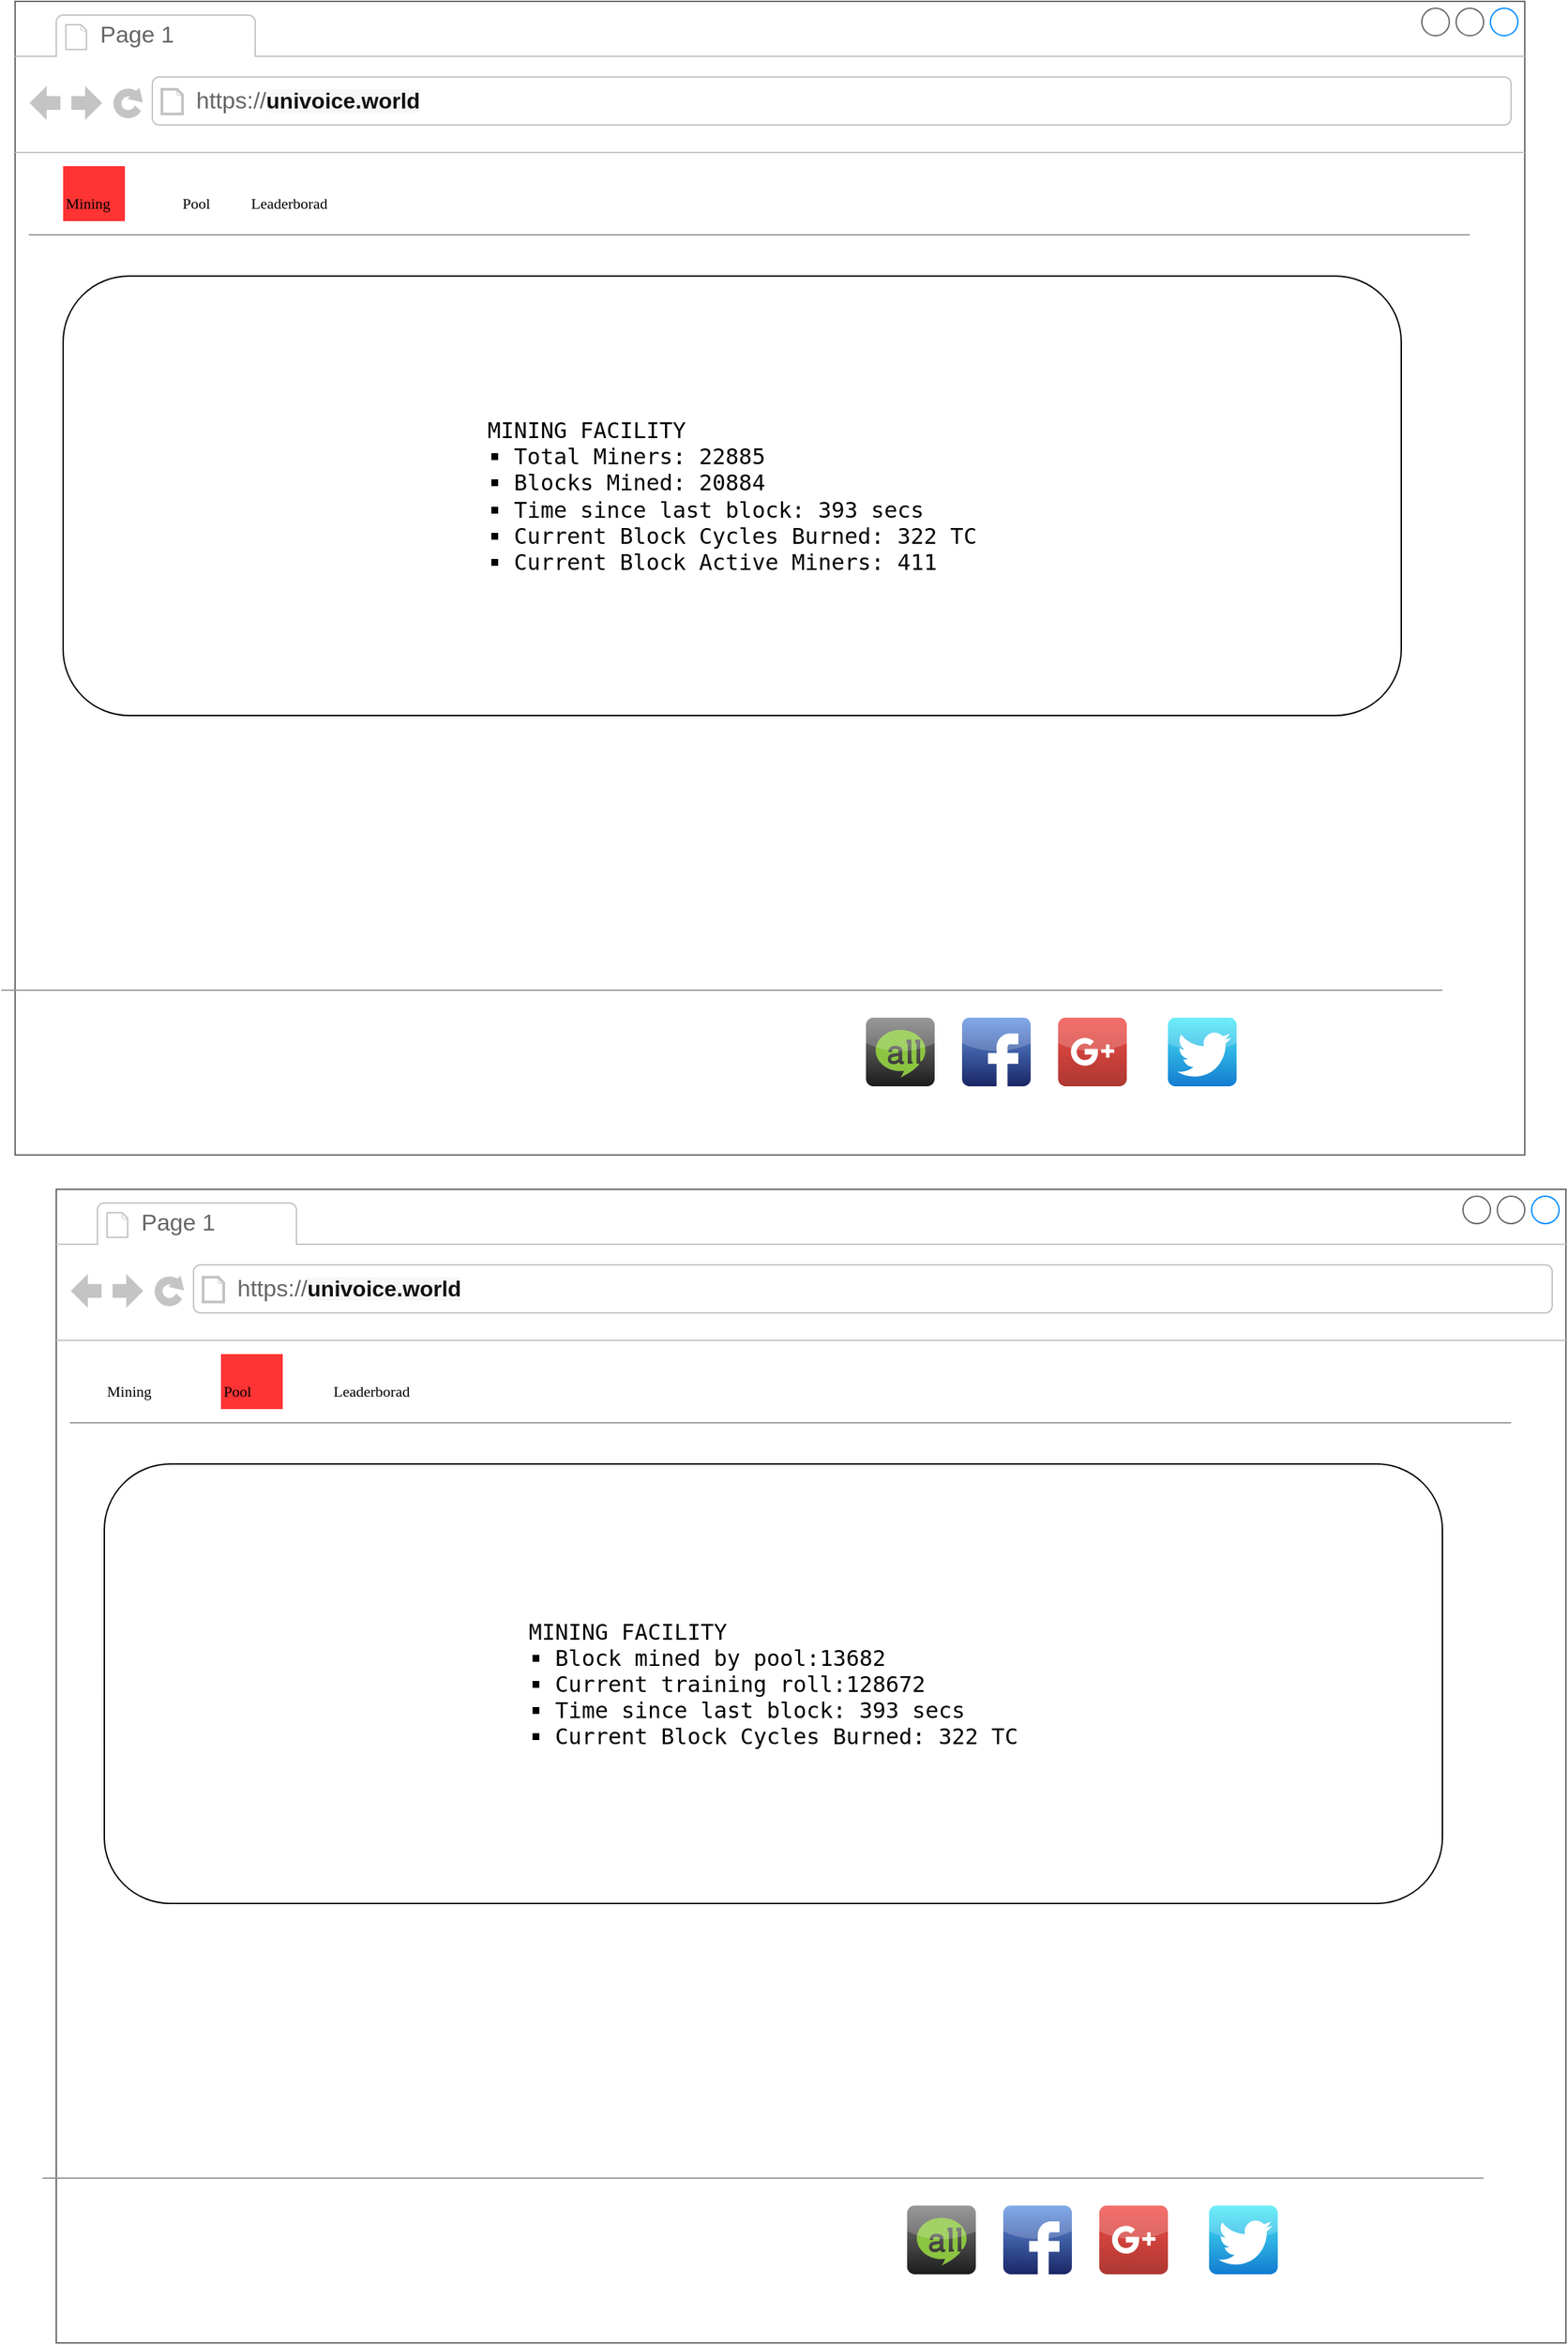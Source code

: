 <mxfile version="24.8.9">
  <diagram name="Page-1" id="2cc2dc42-3aac-f2a9-1cec-7a8b7cbee084">
    <mxGraphModel dx="2561" dy="652" grid="1" gridSize="10" guides="1" tooltips="1" connect="1" arrows="1" fold="1" page="1" pageScale="1" pageWidth="1100" pageHeight="850" background="#ffffff" math="0" shadow="0">
      <root>
        <mxCell id="0" />
        <mxCell id="1" parent="0" />
        <mxCell id="7026571954dc6520-1" value="" style="strokeWidth=1;shadow=0;dashed=0;align=center;html=1;shape=mxgraph.mockup.containers.browserWindow;rSize=0;strokeColor=#666666;mainText=,;recursiveResize=0;rounded=0;labelBackgroundColor=none;fontFamily=Verdana;fontSize=12" parent="1" vertex="1">
          <mxGeometry x="-30" y="5" width="1100" height="840" as="geometry" />
        </mxCell>
        <mxCell id="7026571954dc6520-2" value="Page 1" style="strokeWidth=1;shadow=0;dashed=0;align=center;html=1;shape=mxgraph.mockup.containers.anchor;fontSize=17;fontColor=#666666;align=left;" parent="7026571954dc6520-1" vertex="1">
          <mxGeometry x="60" y="12" width="110" height="26" as="geometry" />
        </mxCell>
        <mxCell id="7026571954dc6520-3" value="https://&lt;span style=&quot;color: rgb(17, 17, 17); font-family: gdsherpa, Helvetica, Arial, sans-serif; font-size: 16px; font-weight: 700; text-wrap-mode: wrap; background-color: rgb(245, 247, 248);&quot;&gt;univoice.world&lt;/span&gt;" style="strokeWidth=1;shadow=0;dashed=0;align=center;html=1;shape=mxgraph.mockup.containers.anchor;rSize=0;fontSize=17;fontColor=#666666;align=left;" parent="7026571954dc6520-1" vertex="1">
          <mxGeometry x="130" y="60" width="250" height="26" as="geometry" />
        </mxCell>
        <mxCell id="7026571954dc6520-4" value="&lt;font style=&quot;font-size: 11px;&quot;&gt;Mining&lt;/font&gt;" style="text;html=1;points=[];align=left;verticalAlign=top;spacingTop=-4;fontSize=30;fontFamily=Verdana;fillColor=#FF3333;" parent="7026571954dc6520-1" vertex="1">
          <mxGeometry x="35" y="120" width="45" height="40" as="geometry" />
        </mxCell>
        <mxCell id="7026571954dc6520-15" value="" style="verticalLabelPosition=bottom;shadow=0;dashed=0;align=center;html=1;verticalAlign=top;strokeWidth=1;shape=mxgraph.mockup.markup.line;strokeColor=#999999;rounded=0;labelBackgroundColor=none;fillColor=#ffffff;fontFamily=Verdana;fontSize=12;fontColor=#000000;" parent="7026571954dc6520-1" vertex="1">
          <mxGeometry x="10" y="160" width="1050" height="20" as="geometry" />
        </mxCell>
        <mxCell id="7026571954dc6520-21" value="" style="verticalLabelPosition=bottom;shadow=0;dashed=0;align=center;html=1;verticalAlign=top;strokeWidth=1;shape=mxgraph.mockup.markup.line;strokeColor=#999999;rounded=0;labelBackgroundColor=none;fillColor=#ffffff;fontFamily=Verdana;fontSize=12;fontColor=#000000;" parent="7026571954dc6520-1" vertex="1">
          <mxGeometry x="-10" y="710" width="1050" height="20" as="geometry" />
        </mxCell>
        <mxCell id="92GGv_9mYleQxzDiKBSX-1" value="&lt;font style=&quot;font-size: 11px;&quot;&gt;Pool&lt;/font&gt;" style="text;html=1;points=[];align=left;verticalAlign=top;spacingTop=-4;fontSize=30;fontFamily=Verdana" vertex="1" parent="7026571954dc6520-1">
          <mxGeometry x="120" y="120" width="45" height="40" as="geometry" />
        </mxCell>
        <mxCell id="92GGv_9mYleQxzDiKBSX-3" value="&lt;font style=&quot;font-size: 11px;&quot;&gt;Leaderborad&lt;/font&gt;" style="text;html=1;points=[];align=left;verticalAlign=top;spacingTop=-4;fontSize=30;fontFamily=Verdana" vertex="1" parent="7026571954dc6520-1">
          <mxGeometry x="170" y="120" width="45" height="40" as="geometry" />
        </mxCell>
        <mxCell id="92GGv_9mYleQxzDiKBSX-4" value="&lt;h2 style=&quot;box-sizing: border-box; font-weight: var(--font-weight-bold); margin: calc(var(--line-height) * 2) 0 var(--line-height); line-height: var(--line-height); font-size: 1rem; text-transform: uppercase; font-family: &amp;quot;JetBrains Mono&amp;quot;, monospace; text-align: start; background-color: rgb(255, 255, 255);&quot; id=&quot;toc-title&quot;&gt;Mining facility&lt;/h2&gt;&lt;ul style=&quot;box-sizing: border-box; padding: 0px 0px 0px 2ch; margin: 0 0 var(--line-height); list-style-type: square; font-family: &amp;quot;JetBrains Mono&amp;quot;, monospace; font-size: 16px; text-align: start; background-color: rgb(255, 255, 255);&quot; class=&quot;incremental&quot;&gt;&lt;li style=&quot;box-sizing: border-box; margin: 0px; padding: 0px;&quot;&gt;Total Miners:&amp;nbsp;22885&lt;/li&gt;&lt;li style=&quot;box-sizing: border-box; margin: 0px; padding: 0px;&quot;&gt;Blocks Mined:&amp;nbsp;20884&lt;/li&gt;&lt;li style=&quot;box-sizing: border-box; margin: 0px; padding: 0px;&quot;&gt;Time since last block:&amp;nbsp;393&amp;nbsp;secs&lt;/li&gt;&lt;li style=&quot;box-sizing: border-box; margin: 0px; padding: 0px;&quot;&gt;Current Block Cycles Burned:&amp;nbsp;322&amp;nbsp;TC&lt;/li&gt;&lt;li style=&quot;box-sizing: border-box; margin: 0px; padding: 0px;&quot;&gt;Current Block Active Miners:&amp;nbsp;411&lt;/li&gt;&lt;/ul&gt;" style="rounded=1;whiteSpace=wrap;html=1;" vertex="1" parent="7026571954dc6520-1">
          <mxGeometry x="35" y="200" width="975" height="320" as="geometry" />
        </mxCell>
        <mxCell id="92GGv_9mYleQxzDiKBSX-23" value="" style="dashed=0;outlineConnect=0;html=1;align=center;labelPosition=center;verticalLabelPosition=bottom;verticalAlign=top;shape=mxgraph.webicons.allvoices;fillColor=#807E7E;gradientColor=#1B1C1C" vertex="1" parent="7026571954dc6520-1">
          <mxGeometry x="620" y="740" width="50" height="50" as="geometry" />
        </mxCell>
        <mxCell id="92GGv_9mYleQxzDiKBSX-25" value="" style="dashed=0;outlineConnect=0;html=1;align=center;labelPosition=center;verticalLabelPosition=bottom;verticalAlign=top;shape=mxgraph.webicons.facebook;fillColor=#6294E4;gradientColor=#1A2665" vertex="1" parent="7026571954dc6520-1">
          <mxGeometry x="690" y="740" width="50" height="50" as="geometry" />
        </mxCell>
        <mxCell id="92GGv_9mYleQxzDiKBSX-26" value="" style="dashed=0;outlineConnect=0;html=1;align=center;labelPosition=center;verticalLabelPosition=bottom;verticalAlign=top;shape=mxgraph.webicons.google_plus;fillColor=#F24B46;gradientColor=#AD3832" vertex="1" parent="7026571954dc6520-1">
          <mxGeometry x="760" y="740" width="50" height="50" as="geometry" />
        </mxCell>
        <mxCell id="92GGv_9mYleQxzDiKBSX-27" value="" style="dashed=0;outlineConnect=0;html=1;align=center;labelPosition=center;verticalLabelPosition=bottom;verticalAlign=top;shape=mxgraph.webicons.twitter;fillColor=#49EAF7;gradientColor=#137BD0" vertex="1" parent="7026571954dc6520-1">
          <mxGeometry x="840" y="740" width="50" height="50" as="geometry" />
        </mxCell>
        <mxCell id="92GGv_9mYleQxzDiKBSX-28" value="" style="strokeWidth=1;shadow=0;dashed=0;align=center;html=1;shape=mxgraph.mockup.containers.browserWindow;rSize=0;strokeColor=#666666;mainText=,;recursiveResize=0;rounded=0;labelBackgroundColor=none;fontFamily=Verdana;fontSize=12;fillColor=default;" vertex="1" parent="1">
          <mxGeometry y="870" width="1100" height="840" as="geometry" />
        </mxCell>
        <mxCell id="92GGv_9mYleQxzDiKBSX-29" value="Page 1" style="strokeWidth=1;shadow=0;dashed=0;align=center;html=1;shape=mxgraph.mockup.containers.anchor;fontSize=17;fontColor=#666666;align=left;" vertex="1" parent="92GGv_9mYleQxzDiKBSX-28">
          <mxGeometry x="60" y="12" width="110" height="26" as="geometry" />
        </mxCell>
        <mxCell id="92GGv_9mYleQxzDiKBSX-30" value="https://&lt;span style=&quot;color: rgb(17, 17, 17); font-family: gdsherpa, Helvetica, Arial, sans-serif; font-size: 16px; font-weight: 700; text-wrap-mode: wrap; background-color: rgb(245, 247, 248);&quot;&gt;univoice.world&lt;/span&gt;" style="strokeWidth=1;shadow=0;dashed=0;align=center;html=1;shape=mxgraph.mockup.containers.anchor;rSize=0;fontSize=17;fontColor=#666666;align=left;" vertex="1" parent="92GGv_9mYleQxzDiKBSX-28">
          <mxGeometry x="130" y="60" width="250" height="26" as="geometry" />
        </mxCell>
        <mxCell id="92GGv_9mYleQxzDiKBSX-31" value="&lt;font style=&quot;font-size: 11px;&quot;&gt;Mining&lt;/font&gt;" style="text;html=1;points=[];align=left;verticalAlign=top;spacingTop=-4;fontSize=30;fontFamily=Verdana;fillColor=default;" vertex="1" parent="92GGv_9mYleQxzDiKBSX-28">
          <mxGeometry x="35" y="120" width="45" height="40" as="geometry" />
        </mxCell>
        <mxCell id="92GGv_9mYleQxzDiKBSX-32" value="" style="verticalLabelPosition=bottom;shadow=0;dashed=0;align=center;html=1;verticalAlign=top;strokeWidth=1;shape=mxgraph.mockup.markup.line;strokeColor=#999999;rounded=0;labelBackgroundColor=none;fillColor=#ffffff;fontFamily=Verdana;fontSize=12;fontColor=#000000;" vertex="1" parent="92GGv_9mYleQxzDiKBSX-28">
          <mxGeometry x="10" y="160" width="1050" height="20" as="geometry" />
        </mxCell>
        <mxCell id="92GGv_9mYleQxzDiKBSX-33" value="" style="verticalLabelPosition=bottom;shadow=0;dashed=0;align=center;html=1;verticalAlign=top;strokeWidth=1;shape=mxgraph.mockup.markup.line;strokeColor=#999999;rounded=0;labelBackgroundColor=none;fillColor=#ffffff;fontFamily=Verdana;fontSize=12;fontColor=#000000;" vertex="1" parent="92GGv_9mYleQxzDiKBSX-28">
          <mxGeometry x="-10" y="710" width="1050" height="20" as="geometry" />
        </mxCell>
        <mxCell id="92GGv_9mYleQxzDiKBSX-34" value="&lt;font style=&quot;font-size: 11px;&quot;&gt;Pool&lt;/font&gt;" style="text;html=1;points=[];align=left;verticalAlign=top;spacingTop=-4;fontSize=30;fontFamily=Verdana;fillColor=#FF3333;" vertex="1" parent="92GGv_9mYleQxzDiKBSX-28">
          <mxGeometry x="120" y="120" width="45" height="40" as="geometry" />
        </mxCell>
        <mxCell id="92GGv_9mYleQxzDiKBSX-36" value="&lt;font style=&quot;font-size: 11px;&quot;&gt;Leaderborad&lt;/font&gt;" style="text;html=1;points=[];align=left;verticalAlign=top;spacingTop=-4;fontSize=30;fontFamily=Verdana" vertex="1" parent="92GGv_9mYleQxzDiKBSX-28">
          <mxGeometry x="200" y="120" width="45" height="40" as="geometry" />
        </mxCell>
        <mxCell id="92GGv_9mYleQxzDiKBSX-37" value="&lt;h2 style=&quot;box-sizing: border-box; font-weight: var(--font-weight-bold); margin: calc(var(--line-height) * 2) 0 var(--line-height); line-height: var(--line-height); font-size: 1rem; text-transform: uppercase; font-family: &amp;quot;JetBrains Mono&amp;quot;, monospace; text-align: start; background-color: rgb(255, 255, 255);&quot; id=&quot;toc-title&quot;&gt;Mining facility&lt;/h2&gt;&lt;ul style=&quot;box-sizing: border-box; padding: 0px 0px 0px 2ch; margin: 0 0 var(--line-height); list-style-type: square; font-family: &amp;quot;JetBrains Mono&amp;quot;, monospace; font-size: 16px; text-align: start; background-color: rgb(255, 255, 255);&quot; class=&quot;incremental&quot;&gt;&lt;li style=&quot;box-sizing: border-box; margin: 0px; padding: 0px;&quot;&gt;Block mined by pool:13682&lt;/li&gt;&lt;li style=&quot;box-sizing: border-box; margin: 0px; padding: 0px;&quot;&gt;Current training roll:128672&lt;/li&gt;&lt;li style=&quot;box-sizing: border-box; margin: 0px; padding: 0px;&quot;&gt;Time since last block:&amp;nbsp;393&amp;nbsp;secs&lt;/li&gt;&lt;li style=&quot;box-sizing: border-box; margin: 0px; padding: 0px;&quot;&gt;Current Block Cycles Burned:&amp;nbsp;322&amp;nbsp;TC&lt;/li&gt;&lt;/ul&gt;" style="rounded=1;whiteSpace=wrap;html=1;" vertex="1" parent="92GGv_9mYleQxzDiKBSX-28">
          <mxGeometry x="35" y="200" width="975" height="320" as="geometry" />
        </mxCell>
        <mxCell id="92GGv_9mYleQxzDiKBSX-38" value="" style="dashed=0;outlineConnect=0;html=1;align=center;labelPosition=center;verticalLabelPosition=bottom;verticalAlign=top;shape=mxgraph.webicons.allvoices;fillColor=#807E7E;gradientColor=#1B1C1C" vertex="1" parent="92GGv_9mYleQxzDiKBSX-28">
          <mxGeometry x="620" y="740" width="50" height="50" as="geometry" />
        </mxCell>
        <mxCell id="92GGv_9mYleQxzDiKBSX-39" value="" style="dashed=0;outlineConnect=0;html=1;align=center;labelPosition=center;verticalLabelPosition=bottom;verticalAlign=top;shape=mxgraph.webicons.facebook;fillColor=#6294E4;gradientColor=#1A2665" vertex="1" parent="92GGv_9mYleQxzDiKBSX-28">
          <mxGeometry x="690" y="740" width="50" height="50" as="geometry" />
        </mxCell>
        <mxCell id="92GGv_9mYleQxzDiKBSX-40" value="" style="dashed=0;outlineConnect=0;html=1;align=center;labelPosition=center;verticalLabelPosition=bottom;verticalAlign=top;shape=mxgraph.webicons.google_plus;fillColor=#F24B46;gradientColor=#AD3832" vertex="1" parent="92GGv_9mYleQxzDiKBSX-28">
          <mxGeometry x="760" y="740" width="50" height="50" as="geometry" />
        </mxCell>
        <mxCell id="92GGv_9mYleQxzDiKBSX-41" value="" style="dashed=0;outlineConnect=0;html=1;align=center;labelPosition=center;verticalLabelPosition=bottom;verticalAlign=top;shape=mxgraph.webicons.twitter;fillColor=#49EAF7;gradientColor=#137BD0" vertex="1" parent="92GGv_9mYleQxzDiKBSX-28">
          <mxGeometry x="840" y="740" width="50" height="50" as="geometry" />
        </mxCell>
      </root>
    </mxGraphModel>
  </diagram>
</mxfile>
